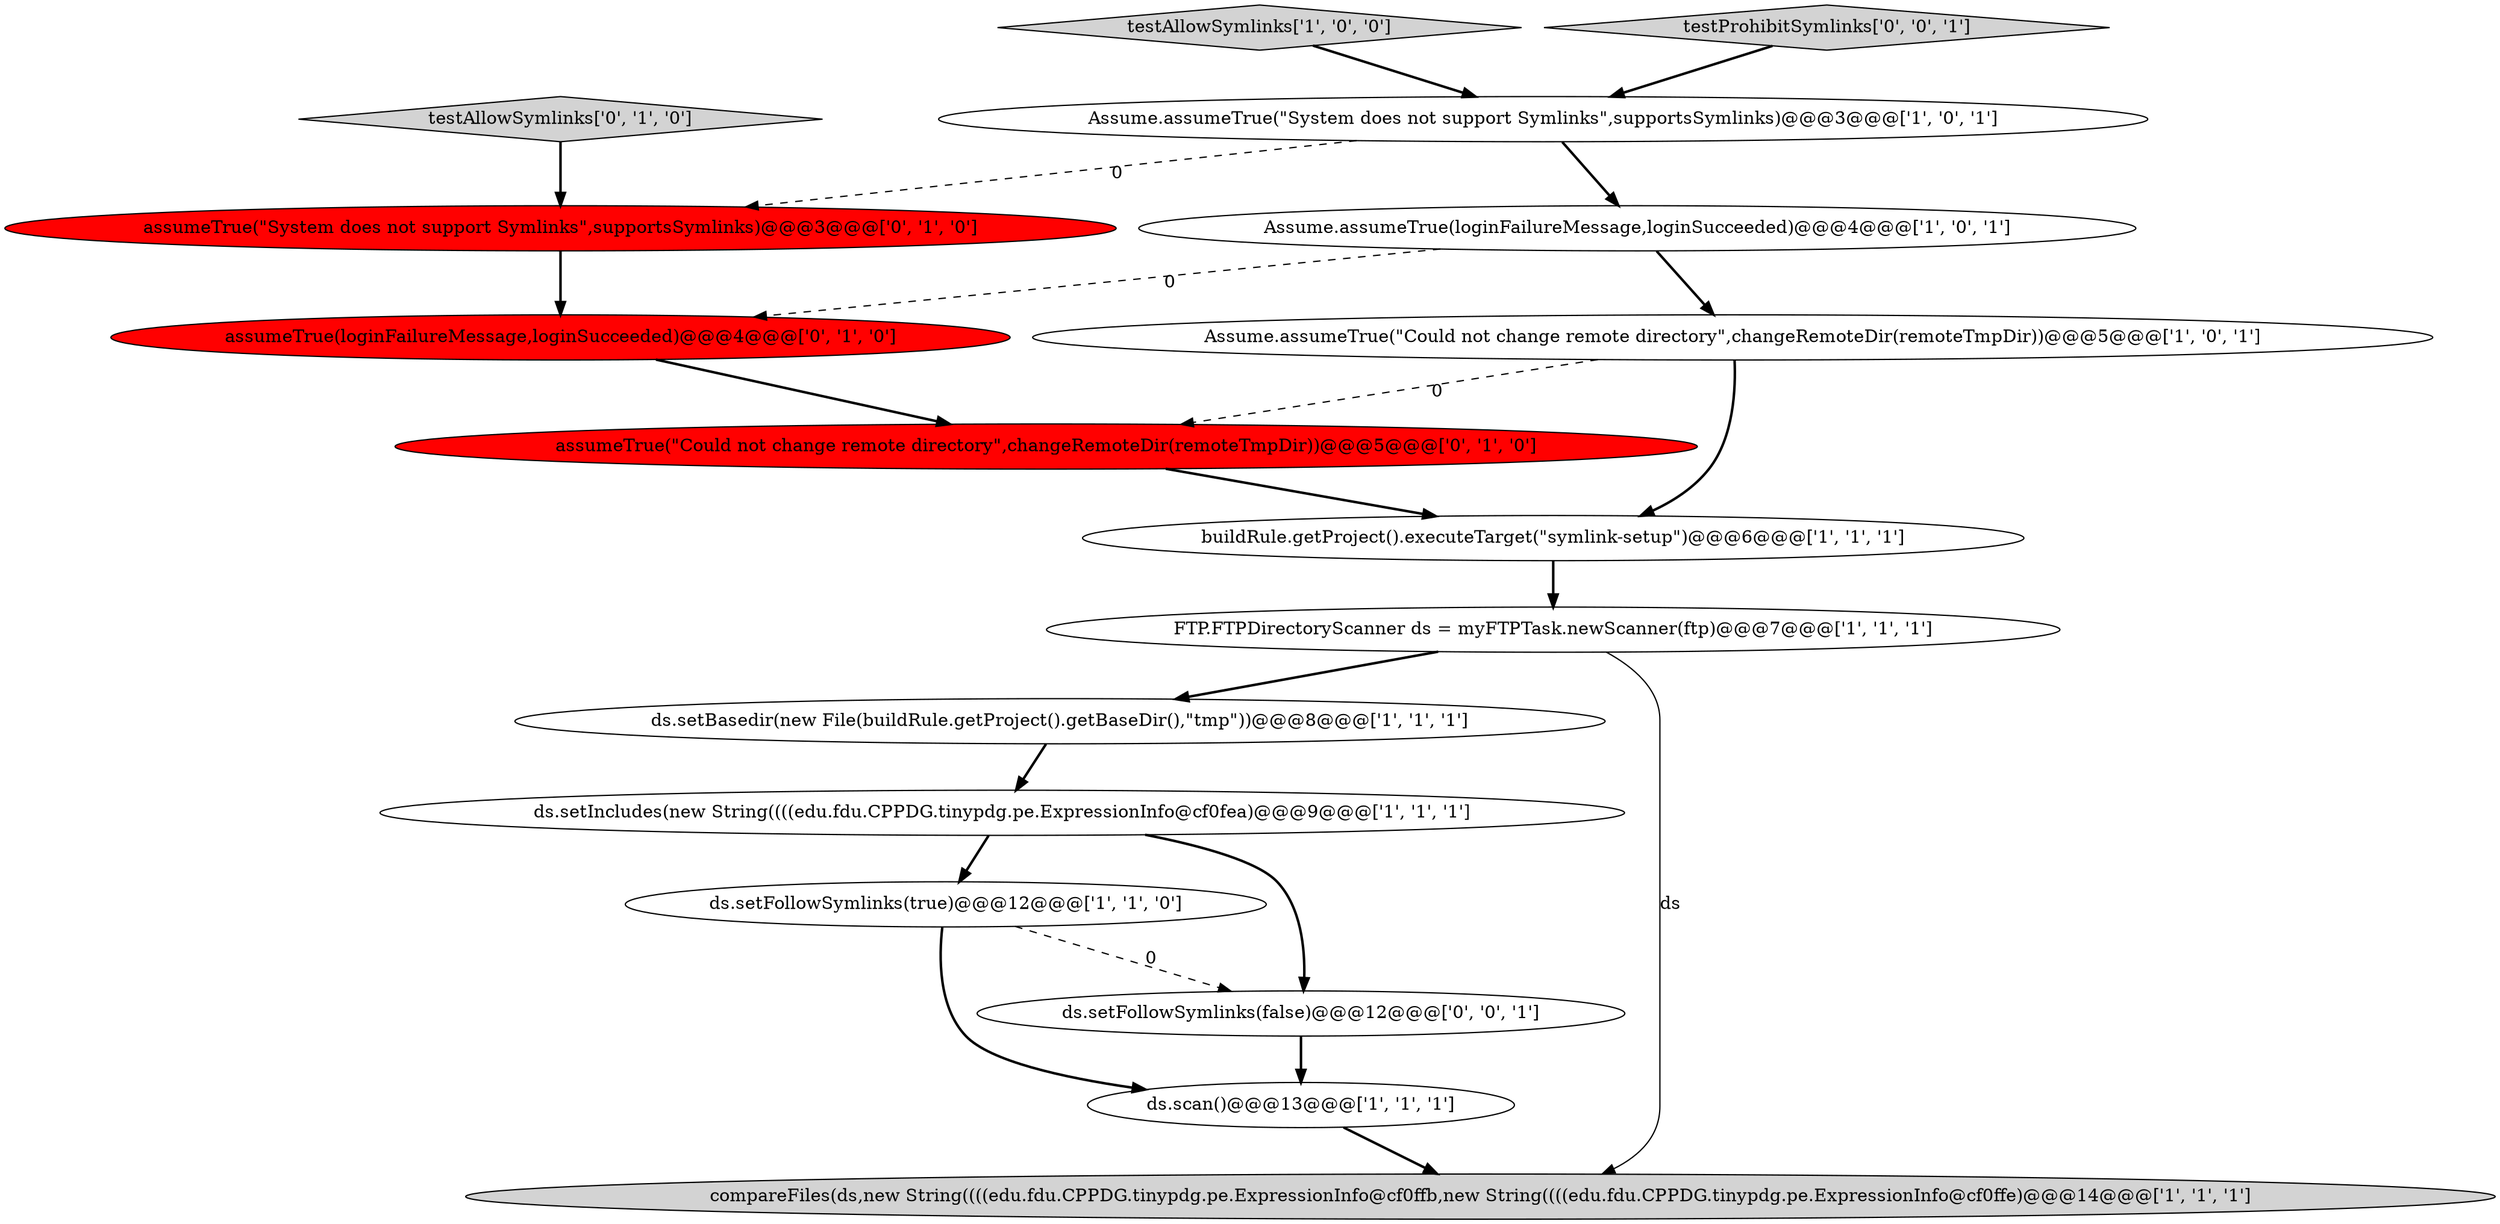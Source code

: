digraph {
9 [style = filled, label = "ds.setFollowSymlinks(true)@@@12@@@['1', '1', '0']", fillcolor = white, shape = ellipse image = "AAA0AAABBB1BBB"];
7 [style = filled, label = "testAllowSymlinks['1', '0', '0']", fillcolor = lightgray, shape = diamond image = "AAA0AAABBB1BBB"];
5 [style = filled, label = "Assume.assumeTrue(\"System does not support Symlinks\",supportsSymlinks)@@@3@@@['1', '0', '1']", fillcolor = white, shape = ellipse image = "AAA0AAABBB1BBB"];
16 [style = filled, label = "testProhibitSymlinks['0', '0', '1']", fillcolor = lightgray, shape = diamond image = "AAA0AAABBB3BBB"];
0 [style = filled, label = "Assume.assumeTrue(loginFailureMessage,loginSucceeded)@@@4@@@['1', '0', '1']", fillcolor = white, shape = ellipse image = "AAA0AAABBB1BBB"];
8 [style = filled, label = "ds.setBasedir(new File(buildRule.getProject().getBaseDir(),\"tmp\"))@@@8@@@['1', '1', '1']", fillcolor = white, shape = ellipse image = "AAA0AAABBB1BBB"];
14 [style = filled, label = "assumeTrue(loginFailureMessage,loginSucceeded)@@@4@@@['0', '1', '0']", fillcolor = red, shape = ellipse image = "AAA1AAABBB2BBB"];
10 [style = filled, label = "compareFiles(ds,new String((((edu.fdu.CPPDG.tinypdg.pe.ExpressionInfo@cf0ffb,new String((((edu.fdu.CPPDG.tinypdg.pe.ExpressionInfo@cf0ffe)@@@14@@@['1', '1', '1']", fillcolor = lightgray, shape = ellipse image = "AAA0AAABBB1BBB"];
11 [style = filled, label = "testAllowSymlinks['0', '1', '0']", fillcolor = lightgray, shape = diamond image = "AAA0AAABBB2BBB"];
2 [style = filled, label = "FTP.FTPDirectoryScanner ds = myFTPTask.newScanner(ftp)@@@7@@@['1', '1', '1']", fillcolor = white, shape = ellipse image = "AAA0AAABBB1BBB"];
13 [style = filled, label = "assumeTrue(\"System does not support Symlinks\",supportsSymlinks)@@@3@@@['0', '1', '0']", fillcolor = red, shape = ellipse image = "AAA1AAABBB2BBB"];
12 [style = filled, label = "assumeTrue(\"Could not change remote directory\",changeRemoteDir(remoteTmpDir))@@@5@@@['0', '1', '0']", fillcolor = red, shape = ellipse image = "AAA1AAABBB2BBB"];
4 [style = filled, label = "ds.scan()@@@13@@@['1', '1', '1']", fillcolor = white, shape = ellipse image = "AAA0AAABBB1BBB"];
15 [style = filled, label = "ds.setFollowSymlinks(false)@@@12@@@['0', '0', '1']", fillcolor = white, shape = ellipse image = "AAA0AAABBB3BBB"];
3 [style = filled, label = "ds.setIncludes(new String((((edu.fdu.CPPDG.tinypdg.pe.ExpressionInfo@cf0fea)@@@9@@@['1', '1', '1']", fillcolor = white, shape = ellipse image = "AAA0AAABBB1BBB"];
6 [style = filled, label = "Assume.assumeTrue(\"Could not change remote directory\",changeRemoteDir(remoteTmpDir))@@@5@@@['1', '0', '1']", fillcolor = white, shape = ellipse image = "AAA0AAABBB1BBB"];
1 [style = filled, label = "buildRule.getProject().executeTarget(\"symlink-setup\")@@@6@@@['1', '1', '1']", fillcolor = white, shape = ellipse image = "AAA0AAABBB1BBB"];
5->13 [style = dashed, label="0"];
4->10 [style = bold, label=""];
2->10 [style = solid, label="ds"];
0->6 [style = bold, label=""];
9->4 [style = bold, label=""];
8->3 [style = bold, label=""];
3->15 [style = bold, label=""];
12->1 [style = bold, label=""];
6->12 [style = dashed, label="0"];
3->9 [style = bold, label=""];
0->14 [style = dashed, label="0"];
6->1 [style = bold, label=""];
7->5 [style = bold, label=""];
5->0 [style = bold, label=""];
14->12 [style = bold, label=""];
11->13 [style = bold, label=""];
15->4 [style = bold, label=""];
16->5 [style = bold, label=""];
1->2 [style = bold, label=""];
13->14 [style = bold, label=""];
2->8 [style = bold, label=""];
9->15 [style = dashed, label="0"];
}
